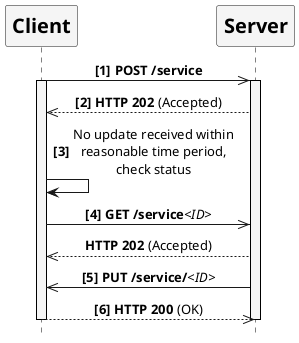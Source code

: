 /'*****
License
--------------
Copyright © 2017 Bill & Melinda Gates Foundation
The Mojaloop files are made available by the Bill & Melinda Gates Foundation under the Apache License, Version 2.0 (the "License") and you may not use these files except in compliance with the License. You may obtain a copy of the License at
http://www.apache.org/licenses/LICENSE-2.0
Unless required by applicable law or agreed to in writing, the Mojaloop files are distributed on an "AS IS" BASIS, WITHOUT WARRANTIES OR CONDITIONS OF ANY KIND, either express or implied. See the License for the specific language governing permissions and limitations under the License.
Contributors
--------------
This is the official list of the Mojaloop project contributors for this file.
Names of the original copyright holders (individuals or organizations)
should be listed with a '*' in the first column. People who have
contributed from an organization can be listed under the organization
that actually holds the copyright for their contributions (see the
Gates Foundation organization for an example). Those individuals should have
their names indented and be marked with a '-'. Email address can be added
optionally within square brackets <email>.
* Gates Foundation
- Name Surname <name.surname@gatesfoundation.com>

* Henk Kodde <henk.kodde@modusbox.com>
--------------
******'/

@startuml

' declaring skinparam
skinparam sequenceMessageAlign center
skinparam shadowing false
skinparam defaultFontName Verdana
skinparam monochrome true
skinparam SequenceLifeLineBackgroundColor WhiteSmoke
skinparam SequenceLifeLineBorderColor Black
skinparam ParticipantFontStyle Bold
skinparam ParticipantFontSize 20
skinparam ParticipantBackgroundColor WhiteSmoke

hide footbox

' declare title
' title Error handling from client using GET request

' Actor Keys:
' participant - Client and Server


' declare actors
participant "Client" as client
participant "Server" as server

' start flow
autonumber 1 1 "<b>[0]"
client ->> server: **POST /service**
activate client
activate server
client <<-- server: **HTTP 202** (Accepted)
'autonumber stop
client -> client: No update received within\nreasonable time period,\ncheck status
'autonumber resume
client ->> server: **GET /service**<i><ID></i>
autonumber stop
client <<-- server: **HTTP 202** (Accepted)
autonumber resume
client <<- server: **PUT /service/**<i><ID></i>
client -->> server: **HTTP 200** (OK)
deactivate server
deactivate client
@enduml
